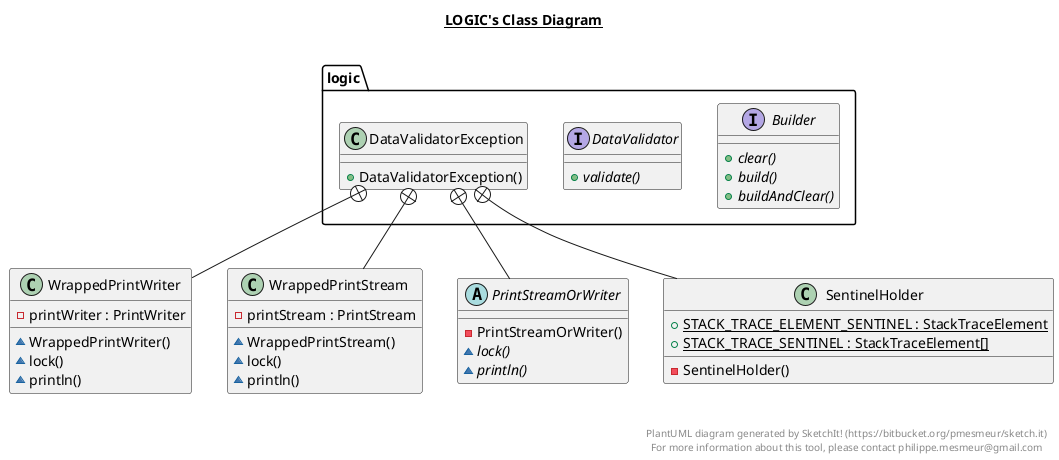 @startuml

title __LOGIC's Class Diagram__\n

  package logic {
    interface Builder {
        {abstract} + clear()
        {abstract} + build()
        {abstract} + buildAndClear()
    }
  }
  

  package logic {
    interface DataValidator {
        {abstract} + validate()
    }
  }
  

  package logic {
    class DataValidatorException {
        + DataValidatorException()
    }
  }
  

  class WrappedPrintWriter {
      - printWriter : PrintWriter
      ~ WrappedPrintWriter()
      ~ lock()
      ~ println()
  }
  

  class WrappedPrintStream {
      - printStream : PrintStream
      ~ WrappedPrintStream()
      ~ lock()
      ~ println()
  }
  

  abstract class PrintStreamOrWriter {
      - PrintStreamOrWriter()
      {abstract} ~ lock()
      {abstract} ~ println()
  }
  

  class SentinelHolder {
      {static} + STACK_TRACE_ELEMENT_SENTINEL : StackTraceElement
      {static} + STACK_TRACE_SENTINEL : StackTraceElement[]
      - SentinelHolder()
  }
  

  DataValidatorException +-down- WrappedPrintWriter
  DataValidatorException +-down- WrappedPrintStream
  DataValidatorException +-down- PrintStreamOrWriter
  DataValidatorException +-down- SentinelHolder


right footer


PlantUML diagram generated by SketchIt! (https://bitbucket.org/pmesmeur/sketch.it)
For more information about this tool, please contact philippe.mesmeur@gmail.com
endfooter

@enduml
